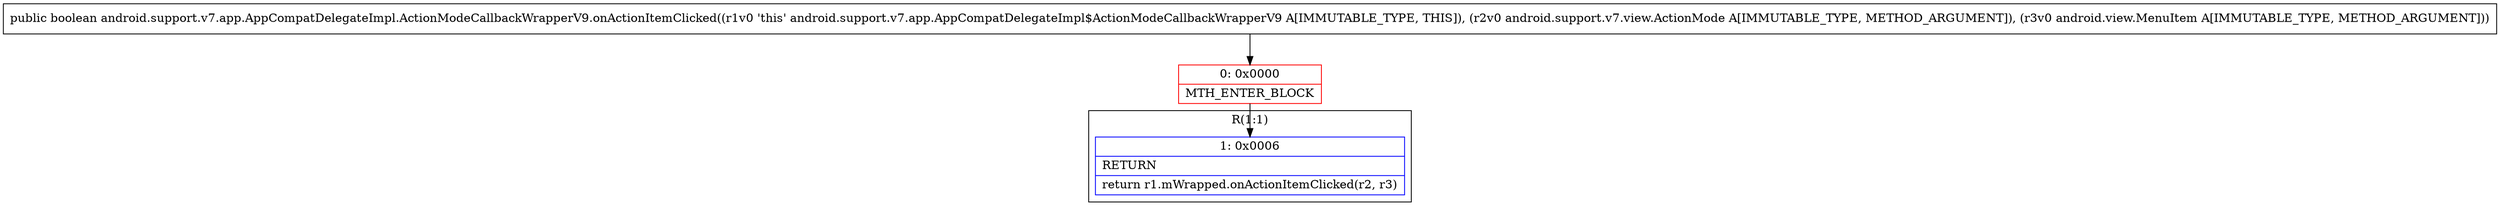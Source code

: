 digraph "CFG forandroid.support.v7.app.AppCompatDelegateImpl.ActionModeCallbackWrapperV9.onActionItemClicked(Landroid\/support\/v7\/view\/ActionMode;Landroid\/view\/MenuItem;)Z" {
subgraph cluster_Region_159380910 {
label = "R(1:1)";
node [shape=record,color=blue];
Node_1 [shape=record,label="{1\:\ 0x0006|RETURN\l|return r1.mWrapped.onActionItemClicked(r2, r3)\l}"];
}
Node_0 [shape=record,color=red,label="{0\:\ 0x0000|MTH_ENTER_BLOCK\l}"];
MethodNode[shape=record,label="{public boolean android.support.v7.app.AppCompatDelegateImpl.ActionModeCallbackWrapperV9.onActionItemClicked((r1v0 'this' android.support.v7.app.AppCompatDelegateImpl$ActionModeCallbackWrapperV9 A[IMMUTABLE_TYPE, THIS]), (r2v0 android.support.v7.view.ActionMode A[IMMUTABLE_TYPE, METHOD_ARGUMENT]), (r3v0 android.view.MenuItem A[IMMUTABLE_TYPE, METHOD_ARGUMENT])) }"];
MethodNode -> Node_0;
Node_0 -> Node_1;
}

